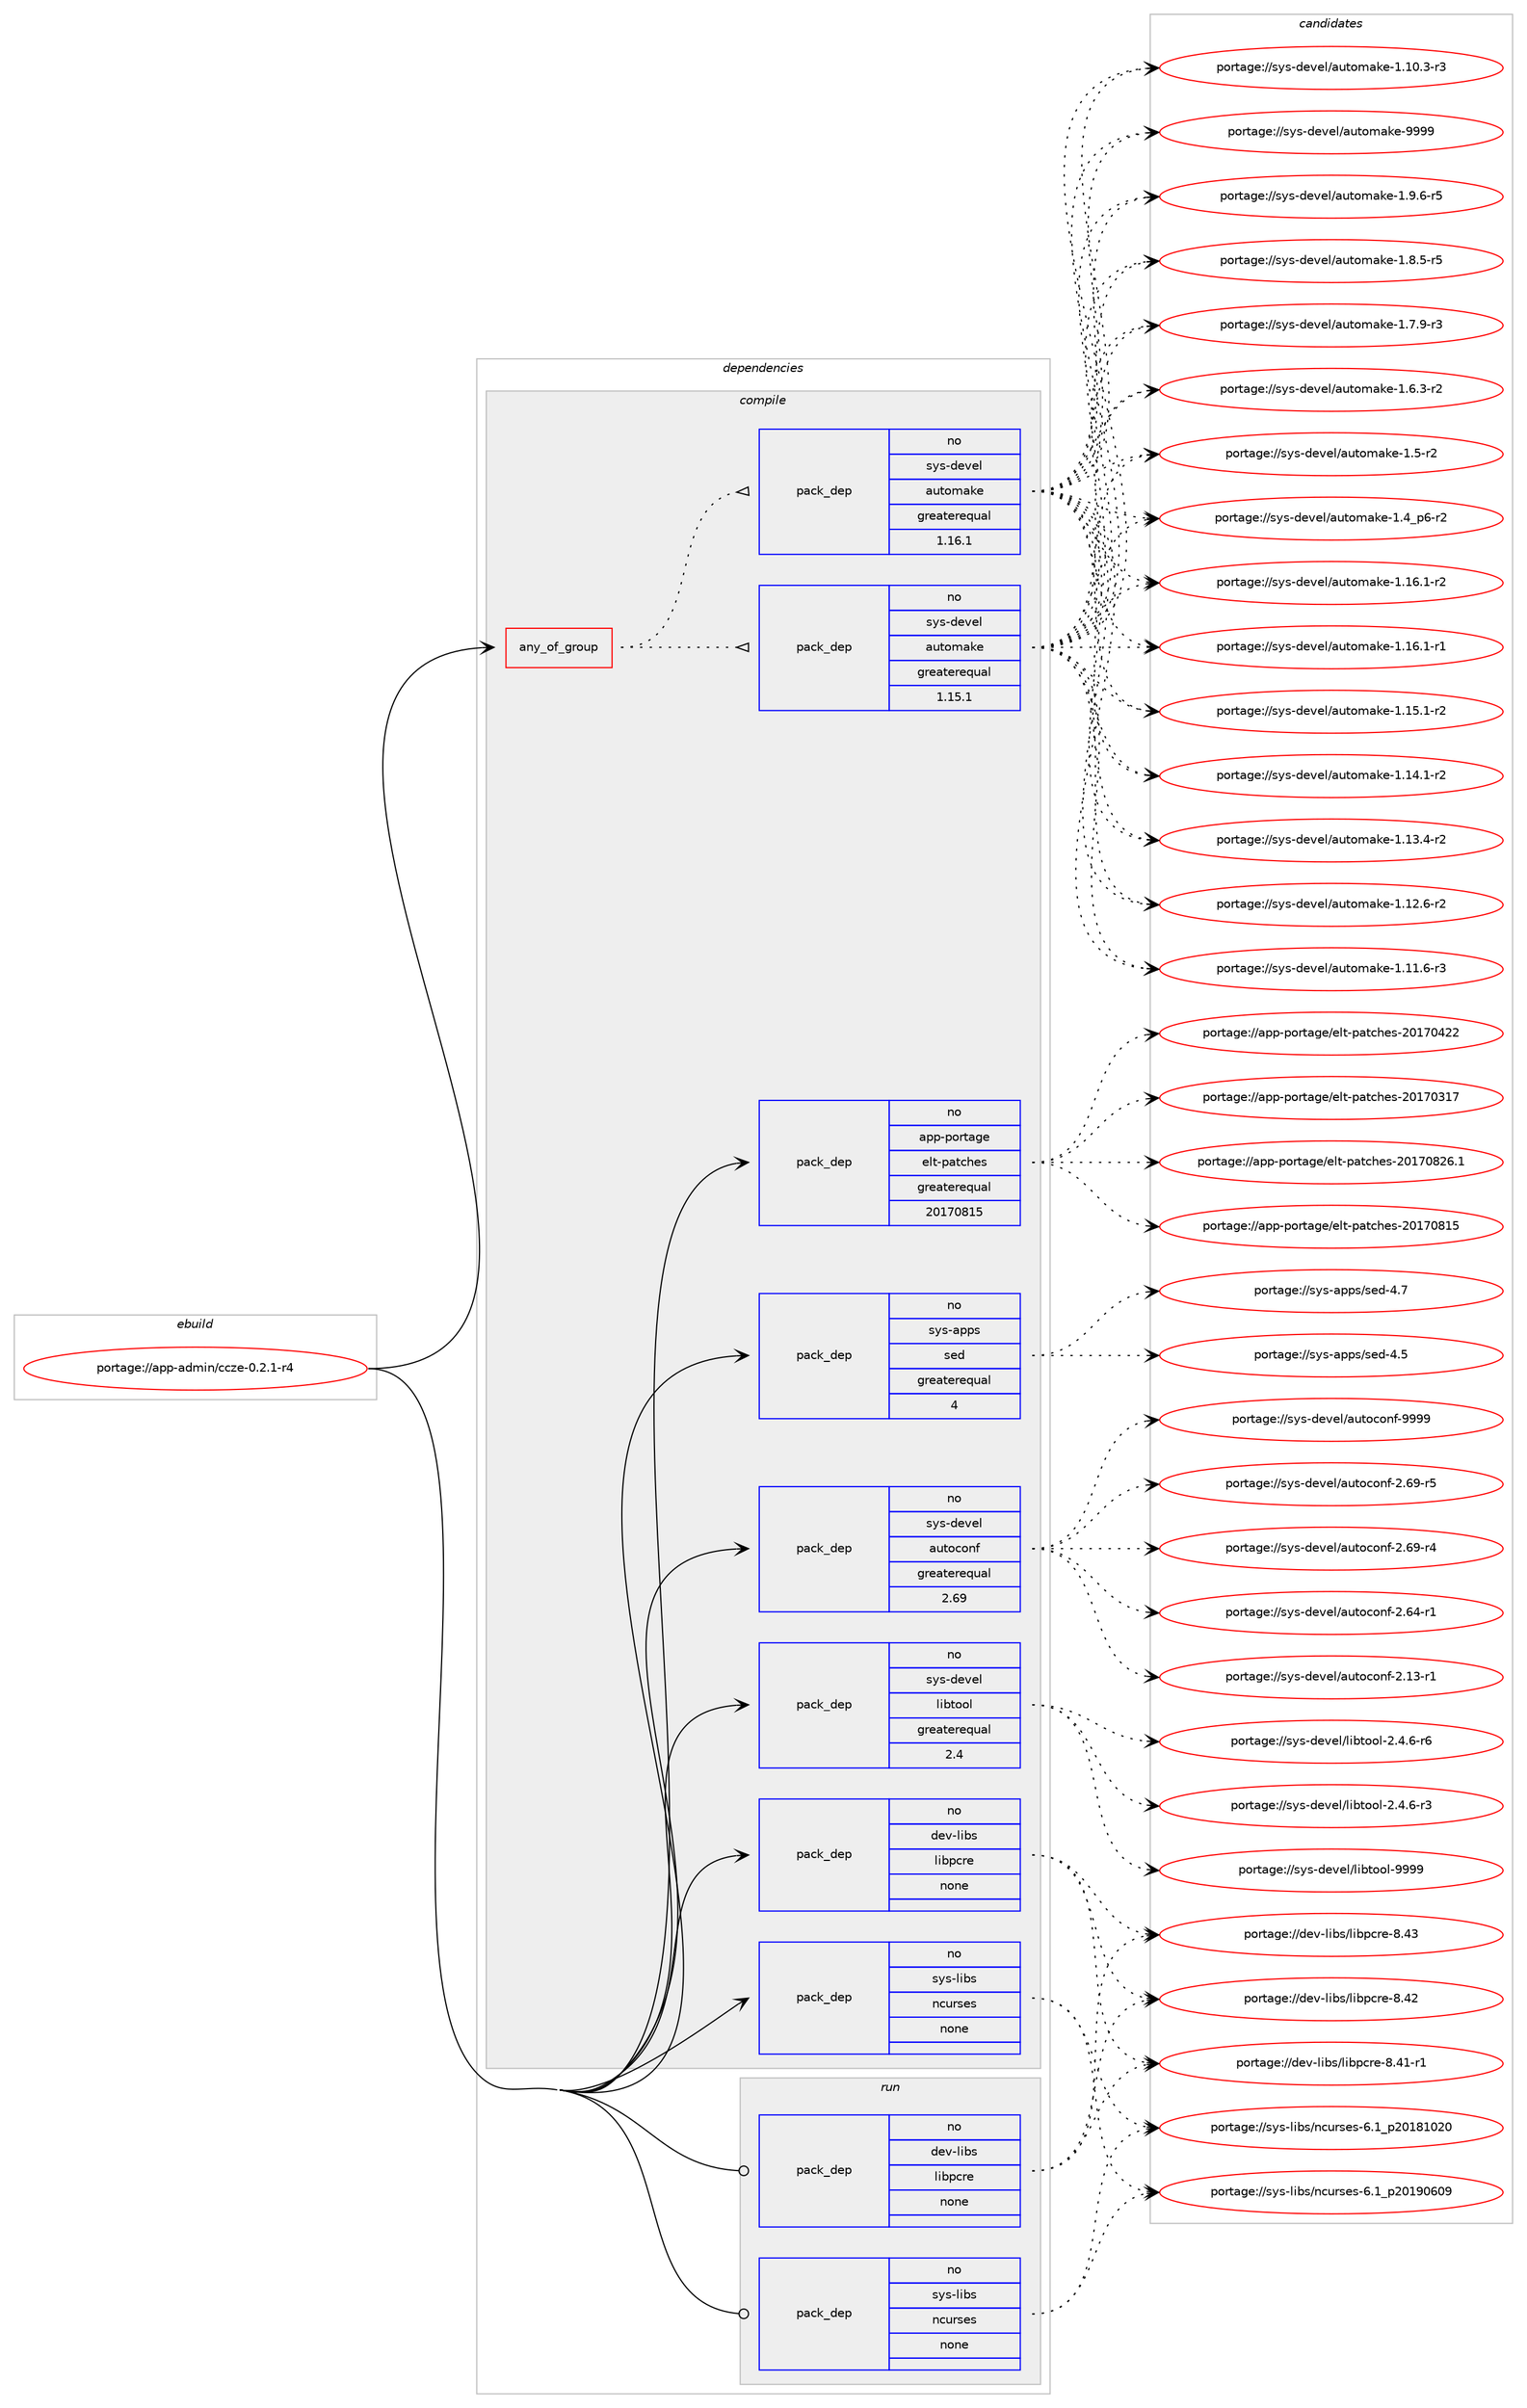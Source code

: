 digraph prolog {

# *************
# Graph options
# *************

newrank=true;
concentrate=true;
compound=true;
graph [rankdir=LR,fontname=Helvetica,fontsize=10,ranksep=1.5];#, ranksep=2.5, nodesep=0.2];
edge  [arrowhead=vee];
node  [fontname=Helvetica,fontsize=10];

# **********
# The ebuild
# **********

subgraph cluster_leftcol {
color=gray;
rank=same;
label=<<i>ebuild</i>>;
id [label="portage://app-admin/ccze-0.2.1-r4", color=red, width=4, href="../app-admin/ccze-0.2.1-r4.svg"];
}

# ****************
# The dependencies
# ****************

subgraph cluster_midcol {
color=gray;
label=<<i>dependencies</i>>;
subgraph cluster_compile {
fillcolor="#eeeeee";
style=filled;
label=<<i>compile</i>>;
subgraph any8480 {
dependency657849 [label=<<TABLE BORDER="0" CELLBORDER="1" CELLSPACING="0" CELLPADDING="4"><TR><TD CELLPADDING="10">any_of_group</TD></TR></TABLE>>, shape=none, color=red];subgraph pack493448 {
dependency657850 [label=<<TABLE BORDER="0" CELLBORDER="1" CELLSPACING="0" CELLPADDING="4" WIDTH="220"><TR><TD ROWSPAN="6" CELLPADDING="30">pack_dep</TD></TR><TR><TD WIDTH="110">no</TD></TR><TR><TD>sys-devel</TD></TR><TR><TD>automake</TD></TR><TR><TD>greaterequal</TD></TR><TR><TD>1.16.1</TD></TR></TABLE>>, shape=none, color=blue];
}
dependency657849:e -> dependency657850:w [weight=20,style="dotted",arrowhead="oinv"];
subgraph pack493449 {
dependency657851 [label=<<TABLE BORDER="0" CELLBORDER="1" CELLSPACING="0" CELLPADDING="4" WIDTH="220"><TR><TD ROWSPAN="6" CELLPADDING="30">pack_dep</TD></TR><TR><TD WIDTH="110">no</TD></TR><TR><TD>sys-devel</TD></TR><TR><TD>automake</TD></TR><TR><TD>greaterequal</TD></TR><TR><TD>1.15.1</TD></TR></TABLE>>, shape=none, color=blue];
}
dependency657849:e -> dependency657851:w [weight=20,style="dotted",arrowhead="oinv"];
}
id:e -> dependency657849:w [weight=20,style="solid",arrowhead="vee"];
subgraph pack493450 {
dependency657852 [label=<<TABLE BORDER="0" CELLBORDER="1" CELLSPACING="0" CELLPADDING="4" WIDTH="220"><TR><TD ROWSPAN="6" CELLPADDING="30">pack_dep</TD></TR><TR><TD WIDTH="110">no</TD></TR><TR><TD>app-portage</TD></TR><TR><TD>elt-patches</TD></TR><TR><TD>greaterequal</TD></TR><TR><TD>20170815</TD></TR></TABLE>>, shape=none, color=blue];
}
id:e -> dependency657852:w [weight=20,style="solid",arrowhead="vee"];
subgraph pack493451 {
dependency657853 [label=<<TABLE BORDER="0" CELLBORDER="1" CELLSPACING="0" CELLPADDING="4" WIDTH="220"><TR><TD ROWSPAN="6" CELLPADDING="30">pack_dep</TD></TR><TR><TD WIDTH="110">no</TD></TR><TR><TD>dev-libs</TD></TR><TR><TD>libpcre</TD></TR><TR><TD>none</TD></TR><TR><TD></TD></TR></TABLE>>, shape=none, color=blue];
}
id:e -> dependency657853:w [weight=20,style="solid",arrowhead="vee"];
subgraph pack493452 {
dependency657854 [label=<<TABLE BORDER="0" CELLBORDER="1" CELLSPACING="0" CELLPADDING="4" WIDTH="220"><TR><TD ROWSPAN="6" CELLPADDING="30">pack_dep</TD></TR><TR><TD WIDTH="110">no</TD></TR><TR><TD>sys-apps</TD></TR><TR><TD>sed</TD></TR><TR><TD>greaterequal</TD></TR><TR><TD>4</TD></TR></TABLE>>, shape=none, color=blue];
}
id:e -> dependency657854:w [weight=20,style="solid",arrowhead="vee"];
subgraph pack493453 {
dependency657855 [label=<<TABLE BORDER="0" CELLBORDER="1" CELLSPACING="0" CELLPADDING="4" WIDTH="220"><TR><TD ROWSPAN="6" CELLPADDING="30">pack_dep</TD></TR><TR><TD WIDTH="110">no</TD></TR><TR><TD>sys-devel</TD></TR><TR><TD>autoconf</TD></TR><TR><TD>greaterequal</TD></TR><TR><TD>2.69</TD></TR></TABLE>>, shape=none, color=blue];
}
id:e -> dependency657855:w [weight=20,style="solid",arrowhead="vee"];
subgraph pack493454 {
dependency657856 [label=<<TABLE BORDER="0" CELLBORDER="1" CELLSPACING="0" CELLPADDING="4" WIDTH="220"><TR><TD ROWSPAN="6" CELLPADDING="30">pack_dep</TD></TR><TR><TD WIDTH="110">no</TD></TR><TR><TD>sys-devel</TD></TR><TR><TD>libtool</TD></TR><TR><TD>greaterequal</TD></TR><TR><TD>2.4</TD></TR></TABLE>>, shape=none, color=blue];
}
id:e -> dependency657856:w [weight=20,style="solid",arrowhead="vee"];
subgraph pack493455 {
dependency657857 [label=<<TABLE BORDER="0" CELLBORDER="1" CELLSPACING="0" CELLPADDING="4" WIDTH="220"><TR><TD ROWSPAN="6" CELLPADDING="30">pack_dep</TD></TR><TR><TD WIDTH="110">no</TD></TR><TR><TD>sys-libs</TD></TR><TR><TD>ncurses</TD></TR><TR><TD>none</TD></TR><TR><TD></TD></TR></TABLE>>, shape=none, color=blue];
}
id:e -> dependency657857:w [weight=20,style="solid",arrowhead="vee"];
}
subgraph cluster_compileandrun {
fillcolor="#eeeeee";
style=filled;
label=<<i>compile and run</i>>;
}
subgraph cluster_run {
fillcolor="#eeeeee";
style=filled;
label=<<i>run</i>>;
subgraph pack493456 {
dependency657858 [label=<<TABLE BORDER="0" CELLBORDER="1" CELLSPACING="0" CELLPADDING="4" WIDTH="220"><TR><TD ROWSPAN="6" CELLPADDING="30">pack_dep</TD></TR><TR><TD WIDTH="110">no</TD></TR><TR><TD>dev-libs</TD></TR><TR><TD>libpcre</TD></TR><TR><TD>none</TD></TR><TR><TD></TD></TR></TABLE>>, shape=none, color=blue];
}
id:e -> dependency657858:w [weight=20,style="solid",arrowhead="odot"];
subgraph pack493457 {
dependency657859 [label=<<TABLE BORDER="0" CELLBORDER="1" CELLSPACING="0" CELLPADDING="4" WIDTH="220"><TR><TD ROWSPAN="6" CELLPADDING="30">pack_dep</TD></TR><TR><TD WIDTH="110">no</TD></TR><TR><TD>sys-libs</TD></TR><TR><TD>ncurses</TD></TR><TR><TD>none</TD></TR><TR><TD></TD></TR></TABLE>>, shape=none, color=blue];
}
id:e -> dependency657859:w [weight=20,style="solid",arrowhead="odot"];
}
}

# **************
# The candidates
# **************

subgraph cluster_choices {
rank=same;
color=gray;
label=<<i>candidates</i>>;

subgraph choice493448 {
color=black;
nodesep=1;
choice115121115451001011181011084797117116111109971071014557575757 [label="portage://sys-devel/automake-9999", color=red, width=4,href="../sys-devel/automake-9999.svg"];
choice115121115451001011181011084797117116111109971071014549465746544511453 [label="portage://sys-devel/automake-1.9.6-r5", color=red, width=4,href="../sys-devel/automake-1.9.6-r5.svg"];
choice115121115451001011181011084797117116111109971071014549465646534511453 [label="portage://sys-devel/automake-1.8.5-r5", color=red, width=4,href="../sys-devel/automake-1.8.5-r5.svg"];
choice115121115451001011181011084797117116111109971071014549465546574511451 [label="portage://sys-devel/automake-1.7.9-r3", color=red, width=4,href="../sys-devel/automake-1.7.9-r3.svg"];
choice115121115451001011181011084797117116111109971071014549465446514511450 [label="portage://sys-devel/automake-1.6.3-r2", color=red, width=4,href="../sys-devel/automake-1.6.3-r2.svg"];
choice11512111545100101118101108479711711611110997107101454946534511450 [label="portage://sys-devel/automake-1.5-r2", color=red, width=4,href="../sys-devel/automake-1.5-r2.svg"];
choice115121115451001011181011084797117116111109971071014549465295112544511450 [label="portage://sys-devel/automake-1.4_p6-r2", color=red, width=4,href="../sys-devel/automake-1.4_p6-r2.svg"];
choice11512111545100101118101108479711711611110997107101454946495446494511450 [label="portage://sys-devel/automake-1.16.1-r2", color=red, width=4,href="../sys-devel/automake-1.16.1-r2.svg"];
choice11512111545100101118101108479711711611110997107101454946495446494511449 [label="portage://sys-devel/automake-1.16.1-r1", color=red, width=4,href="../sys-devel/automake-1.16.1-r1.svg"];
choice11512111545100101118101108479711711611110997107101454946495346494511450 [label="portage://sys-devel/automake-1.15.1-r2", color=red, width=4,href="../sys-devel/automake-1.15.1-r2.svg"];
choice11512111545100101118101108479711711611110997107101454946495246494511450 [label="portage://sys-devel/automake-1.14.1-r2", color=red, width=4,href="../sys-devel/automake-1.14.1-r2.svg"];
choice11512111545100101118101108479711711611110997107101454946495146524511450 [label="portage://sys-devel/automake-1.13.4-r2", color=red, width=4,href="../sys-devel/automake-1.13.4-r2.svg"];
choice11512111545100101118101108479711711611110997107101454946495046544511450 [label="portage://sys-devel/automake-1.12.6-r2", color=red, width=4,href="../sys-devel/automake-1.12.6-r2.svg"];
choice11512111545100101118101108479711711611110997107101454946494946544511451 [label="portage://sys-devel/automake-1.11.6-r3", color=red, width=4,href="../sys-devel/automake-1.11.6-r3.svg"];
choice11512111545100101118101108479711711611110997107101454946494846514511451 [label="portage://sys-devel/automake-1.10.3-r3", color=red, width=4,href="../sys-devel/automake-1.10.3-r3.svg"];
dependency657850:e -> choice115121115451001011181011084797117116111109971071014557575757:w [style=dotted,weight="100"];
dependency657850:e -> choice115121115451001011181011084797117116111109971071014549465746544511453:w [style=dotted,weight="100"];
dependency657850:e -> choice115121115451001011181011084797117116111109971071014549465646534511453:w [style=dotted,weight="100"];
dependency657850:e -> choice115121115451001011181011084797117116111109971071014549465546574511451:w [style=dotted,weight="100"];
dependency657850:e -> choice115121115451001011181011084797117116111109971071014549465446514511450:w [style=dotted,weight="100"];
dependency657850:e -> choice11512111545100101118101108479711711611110997107101454946534511450:w [style=dotted,weight="100"];
dependency657850:e -> choice115121115451001011181011084797117116111109971071014549465295112544511450:w [style=dotted,weight="100"];
dependency657850:e -> choice11512111545100101118101108479711711611110997107101454946495446494511450:w [style=dotted,weight="100"];
dependency657850:e -> choice11512111545100101118101108479711711611110997107101454946495446494511449:w [style=dotted,weight="100"];
dependency657850:e -> choice11512111545100101118101108479711711611110997107101454946495346494511450:w [style=dotted,weight="100"];
dependency657850:e -> choice11512111545100101118101108479711711611110997107101454946495246494511450:w [style=dotted,weight="100"];
dependency657850:e -> choice11512111545100101118101108479711711611110997107101454946495146524511450:w [style=dotted,weight="100"];
dependency657850:e -> choice11512111545100101118101108479711711611110997107101454946495046544511450:w [style=dotted,weight="100"];
dependency657850:e -> choice11512111545100101118101108479711711611110997107101454946494946544511451:w [style=dotted,weight="100"];
dependency657850:e -> choice11512111545100101118101108479711711611110997107101454946494846514511451:w [style=dotted,weight="100"];
}
subgraph choice493449 {
color=black;
nodesep=1;
choice115121115451001011181011084797117116111109971071014557575757 [label="portage://sys-devel/automake-9999", color=red, width=4,href="../sys-devel/automake-9999.svg"];
choice115121115451001011181011084797117116111109971071014549465746544511453 [label="portage://sys-devel/automake-1.9.6-r5", color=red, width=4,href="../sys-devel/automake-1.9.6-r5.svg"];
choice115121115451001011181011084797117116111109971071014549465646534511453 [label="portage://sys-devel/automake-1.8.5-r5", color=red, width=4,href="../sys-devel/automake-1.8.5-r5.svg"];
choice115121115451001011181011084797117116111109971071014549465546574511451 [label="portage://sys-devel/automake-1.7.9-r3", color=red, width=4,href="../sys-devel/automake-1.7.9-r3.svg"];
choice115121115451001011181011084797117116111109971071014549465446514511450 [label="portage://sys-devel/automake-1.6.3-r2", color=red, width=4,href="../sys-devel/automake-1.6.3-r2.svg"];
choice11512111545100101118101108479711711611110997107101454946534511450 [label="portage://sys-devel/automake-1.5-r2", color=red, width=4,href="../sys-devel/automake-1.5-r2.svg"];
choice115121115451001011181011084797117116111109971071014549465295112544511450 [label="portage://sys-devel/automake-1.4_p6-r2", color=red, width=4,href="../sys-devel/automake-1.4_p6-r2.svg"];
choice11512111545100101118101108479711711611110997107101454946495446494511450 [label="portage://sys-devel/automake-1.16.1-r2", color=red, width=4,href="../sys-devel/automake-1.16.1-r2.svg"];
choice11512111545100101118101108479711711611110997107101454946495446494511449 [label="portage://sys-devel/automake-1.16.1-r1", color=red, width=4,href="../sys-devel/automake-1.16.1-r1.svg"];
choice11512111545100101118101108479711711611110997107101454946495346494511450 [label="portage://sys-devel/automake-1.15.1-r2", color=red, width=4,href="../sys-devel/automake-1.15.1-r2.svg"];
choice11512111545100101118101108479711711611110997107101454946495246494511450 [label="portage://sys-devel/automake-1.14.1-r2", color=red, width=4,href="../sys-devel/automake-1.14.1-r2.svg"];
choice11512111545100101118101108479711711611110997107101454946495146524511450 [label="portage://sys-devel/automake-1.13.4-r2", color=red, width=4,href="../sys-devel/automake-1.13.4-r2.svg"];
choice11512111545100101118101108479711711611110997107101454946495046544511450 [label="portage://sys-devel/automake-1.12.6-r2", color=red, width=4,href="../sys-devel/automake-1.12.6-r2.svg"];
choice11512111545100101118101108479711711611110997107101454946494946544511451 [label="portage://sys-devel/automake-1.11.6-r3", color=red, width=4,href="../sys-devel/automake-1.11.6-r3.svg"];
choice11512111545100101118101108479711711611110997107101454946494846514511451 [label="portage://sys-devel/automake-1.10.3-r3", color=red, width=4,href="../sys-devel/automake-1.10.3-r3.svg"];
dependency657851:e -> choice115121115451001011181011084797117116111109971071014557575757:w [style=dotted,weight="100"];
dependency657851:e -> choice115121115451001011181011084797117116111109971071014549465746544511453:w [style=dotted,weight="100"];
dependency657851:e -> choice115121115451001011181011084797117116111109971071014549465646534511453:w [style=dotted,weight="100"];
dependency657851:e -> choice115121115451001011181011084797117116111109971071014549465546574511451:w [style=dotted,weight="100"];
dependency657851:e -> choice115121115451001011181011084797117116111109971071014549465446514511450:w [style=dotted,weight="100"];
dependency657851:e -> choice11512111545100101118101108479711711611110997107101454946534511450:w [style=dotted,weight="100"];
dependency657851:e -> choice115121115451001011181011084797117116111109971071014549465295112544511450:w [style=dotted,weight="100"];
dependency657851:e -> choice11512111545100101118101108479711711611110997107101454946495446494511450:w [style=dotted,weight="100"];
dependency657851:e -> choice11512111545100101118101108479711711611110997107101454946495446494511449:w [style=dotted,weight="100"];
dependency657851:e -> choice11512111545100101118101108479711711611110997107101454946495346494511450:w [style=dotted,weight="100"];
dependency657851:e -> choice11512111545100101118101108479711711611110997107101454946495246494511450:w [style=dotted,weight="100"];
dependency657851:e -> choice11512111545100101118101108479711711611110997107101454946495146524511450:w [style=dotted,weight="100"];
dependency657851:e -> choice11512111545100101118101108479711711611110997107101454946495046544511450:w [style=dotted,weight="100"];
dependency657851:e -> choice11512111545100101118101108479711711611110997107101454946494946544511451:w [style=dotted,weight="100"];
dependency657851:e -> choice11512111545100101118101108479711711611110997107101454946494846514511451:w [style=dotted,weight="100"];
}
subgraph choice493450 {
color=black;
nodesep=1;
choice971121124511211111411697103101471011081164511297116991041011154550484955485650544649 [label="portage://app-portage/elt-patches-20170826.1", color=red, width=4,href="../app-portage/elt-patches-20170826.1.svg"];
choice97112112451121111141169710310147101108116451129711699104101115455048495548564953 [label="portage://app-portage/elt-patches-20170815", color=red, width=4,href="../app-portage/elt-patches-20170815.svg"];
choice97112112451121111141169710310147101108116451129711699104101115455048495548525050 [label="portage://app-portage/elt-patches-20170422", color=red, width=4,href="../app-portage/elt-patches-20170422.svg"];
choice97112112451121111141169710310147101108116451129711699104101115455048495548514955 [label="portage://app-portage/elt-patches-20170317", color=red, width=4,href="../app-portage/elt-patches-20170317.svg"];
dependency657852:e -> choice971121124511211111411697103101471011081164511297116991041011154550484955485650544649:w [style=dotted,weight="100"];
dependency657852:e -> choice97112112451121111141169710310147101108116451129711699104101115455048495548564953:w [style=dotted,weight="100"];
dependency657852:e -> choice97112112451121111141169710310147101108116451129711699104101115455048495548525050:w [style=dotted,weight="100"];
dependency657852:e -> choice97112112451121111141169710310147101108116451129711699104101115455048495548514955:w [style=dotted,weight="100"];
}
subgraph choice493451 {
color=black;
nodesep=1;
choice10010111845108105981154710810598112991141014556465251 [label="portage://dev-libs/libpcre-8.43", color=red, width=4,href="../dev-libs/libpcre-8.43.svg"];
choice10010111845108105981154710810598112991141014556465250 [label="portage://dev-libs/libpcre-8.42", color=red, width=4,href="../dev-libs/libpcre-8.42.svg"];
choice100101118451081059811547108105981129911410145564652494511449 [label="portage://dev-libs/libpcre-8.41-r1", color=red, width=4,href="../dev-libs/libpcre-8.41-r1.svg"];
dependency657853:e -> choice10010111845108105981154710810598112991141014556465251:w [style=dotted,weight="100"];
dependency657853:e -> choice10010111845108105981154710810598112991141014556465250:w [style=dotted,weight="100"];
dependency657853:e -> choice100101118451081059811547108105981129911410145564652494511449:w [style=dotted,weight="100"];
}
subgraph choice493452 {
color=black;
nodesep=1;
choice11512111545971121121154711510110045524655 [label="portage://sys-apps/sed-4.7", color=red, width=4,href="../sys-apps/sed-4.7.svg"];
choice11512111545971121121154711510110045524653 [label="portage://sys-apps/sed-4.5", color=red, width=4,href="../sys-apps/sed-4.5.svg"];
dependency657854:e -> choice11512111545971121121154711510110045524655:w [style=dotted,weight="100"];
dependency657854:e -> choice11512111545971121121154711510110045524653:w [style=dotted,weight="100"];
}
subgraph choice493453 {
color=black;
nodesep=1;
choice115121115451001011181011084797117116111991111101024557575757 [label="portage://sys-devel/autoconf-9999", color=red, width=4,href="../sys-devel/autoconf-9999.svg"];
choice1151211154510010111810110847971171161119911111010245504654574511453 [label="portage://sys-devel/autoconf-2.69-r5", color=red, width=4,href="../sys-devel/autoconf-2.69-r5.svg"];
choice1151211154510010111810110847971171161119911111010245504654574511452 [label="portage://sys-devel/autoconf-2.69-r4", color=red, width=4,href="../sys-devel/autoconf-2.69-r4.svg"];
choice1151211154510010111810110847971171161119911111010245504654524511449 [label="portage://sys-devel/autoconf-2.64-r1", color=red, width=4,href="../sys-devel/autoconf-2.64-r1.svg"];
choice1151211154510010111810110847971171161119911111010245504649514511449 [label="portage://sys-devel/autoconf-2.13-r1", color=red, width=4,href="../sys-devel/autoconf-2.13-r1.svg"];
dependency657855:e -> choice115121115451001011181011084797117116111991111101024557575757:w [style=dotted,weight="100"];
dependency657855:e -> choice1151211154510010111810110847971171161119911111010245504654574511453:w [style=dotted,weight="100"];
dependency657855:e -> choice1151211154510010111810110847971171161119911111010245504654574511452:w [style=dotted,weight="100"];
dependency657855:e -> choice1151211154510010111810110847971171161119911111010245504654524511449:w [style=dotted,weight="100"];
dependency657855:e -> choice1151211154510010111810110847971171161119911111010245504649514511449:w [style=dotted,weight="100"];
}
subgraph choice493454 {
color=black;
nodesep=1;
choice1151211154510010111810110847108105981161111111084557575757 [label="portage://sys-devel/libtool-9999", color=red, width=4,href="../sys-devel/libtool-9999.svg"];
choice1151211154510010111810110847108105981161111111084550465246544511454 [label="portage://sys-devel/libtool-2.4.6-r6", color=red, width=4,href="../sys-devel/libtool-2.4.6-r6.svg"];
choice1151211154510010111810110847108105981161111111084550465246544511451 [label="portage://sys-devel/libtool-2.4.6-r3", color=red, width=4,href="../sys-devel/libtool-2.4.6-r3.svg"];
dependency657856:e -> choice1151211154510010111810110847108105981161111111084557575757:w [style=dotted,weight="100"];
dependency657856:e -> choice1151211154510010111810110847108105981161111111084550465246544511454:w [style=dotted,weight="100"];
dependency657856:e -> choice1151211154510010111810110847108105981161111111084550465246544511451:w [style=dotted,weight="100"];
}
subgraph choice493455 {
color=black;
nodesep=1;
choice1151211154510810598115471109911711411510111545544649951125048495748544857 [label="portage://sys-libs/ncurses-6.1_p20190609", color=red, width=4,href="../sys-libs/ncurses-6.1_p20190609.svg"];
choice1151211154510810598115471109911711411510111545544649951125048495649485048 [label="portage://sys-libs/ncurses-6.1_p20181020", color=red, width=4,href="../sys-libs/ncurses-6.1_p20181020.svg"];
dependency657857:e -> choice1151211154510810598115471109911711411510111545544649951125048495748544857:w [style=dotted,weight="100"];
dependency657857:e -> choice1151211154510810598115471109911711411510111545544649951125048495649485048:w [style=dotted,weight="100"];
}
subgraph choice493456 {
color=black;
nodesep=1;
choice10010111845108105981154710810598112991141014556465251 [label="portage://dev-libs/libpcre-8.43", color=red, width=4,href="../dev-libs/libpcre-8.43.svg"];
choice10010111845108105981154710810598112991141014556465250 [label="portage://dev-libs/libpcre-8.42", color=red, width=4,href="../dev-libs/libpcre-8.42.svg"];
choice100101118451081059811547108105981129911410145564652494511449 [label="portage://dev-libs/libpcre-8.41-r1", color=red, width=4,href="../dev-libs/libpcre-8.41-r1.svg"];
dependency657858:e -> choice10010111845108105981154710810598112991141014556465251:w [style=dotted,weight="100"];
dependency657858:e -> choice10010111845108105981154710810598112991141014556465250:w [style=dotted,weight="100"];
dependency657858:e -> choice100101118451081059811547108105981129911410145564652494511449:w [style=dotted,weight="100"];
}
subgraph choice493457 {
color=black;
nodesep=1;
choice1151211154510810598115471109911711411510111545544649951125048495748544857 [label="portage://sys-libs/ncurses-6.1_p20190609", color=red, width=4,href="../sys-libs/ncurses-6.1_p20190609.svg"];
choice1151211154510810598115471109911711411510111545544649951125048495649485048 [label="portage://sys-libs/ncurses-6.1_p20181020", color=red, width=4,href="../sys-libs/ncurses-6.1_p20181020.svg"];
dependency657859:e -> choice1151211154510810598115471109911711411510111545544649951125048495748544857:w [style=dotted,weight="100"];
dependency657859:e -> choice1151211154510810598115471109911711411510111545544649951125048495649485048:w [style=dotted,weight="100"];
}
}

}
